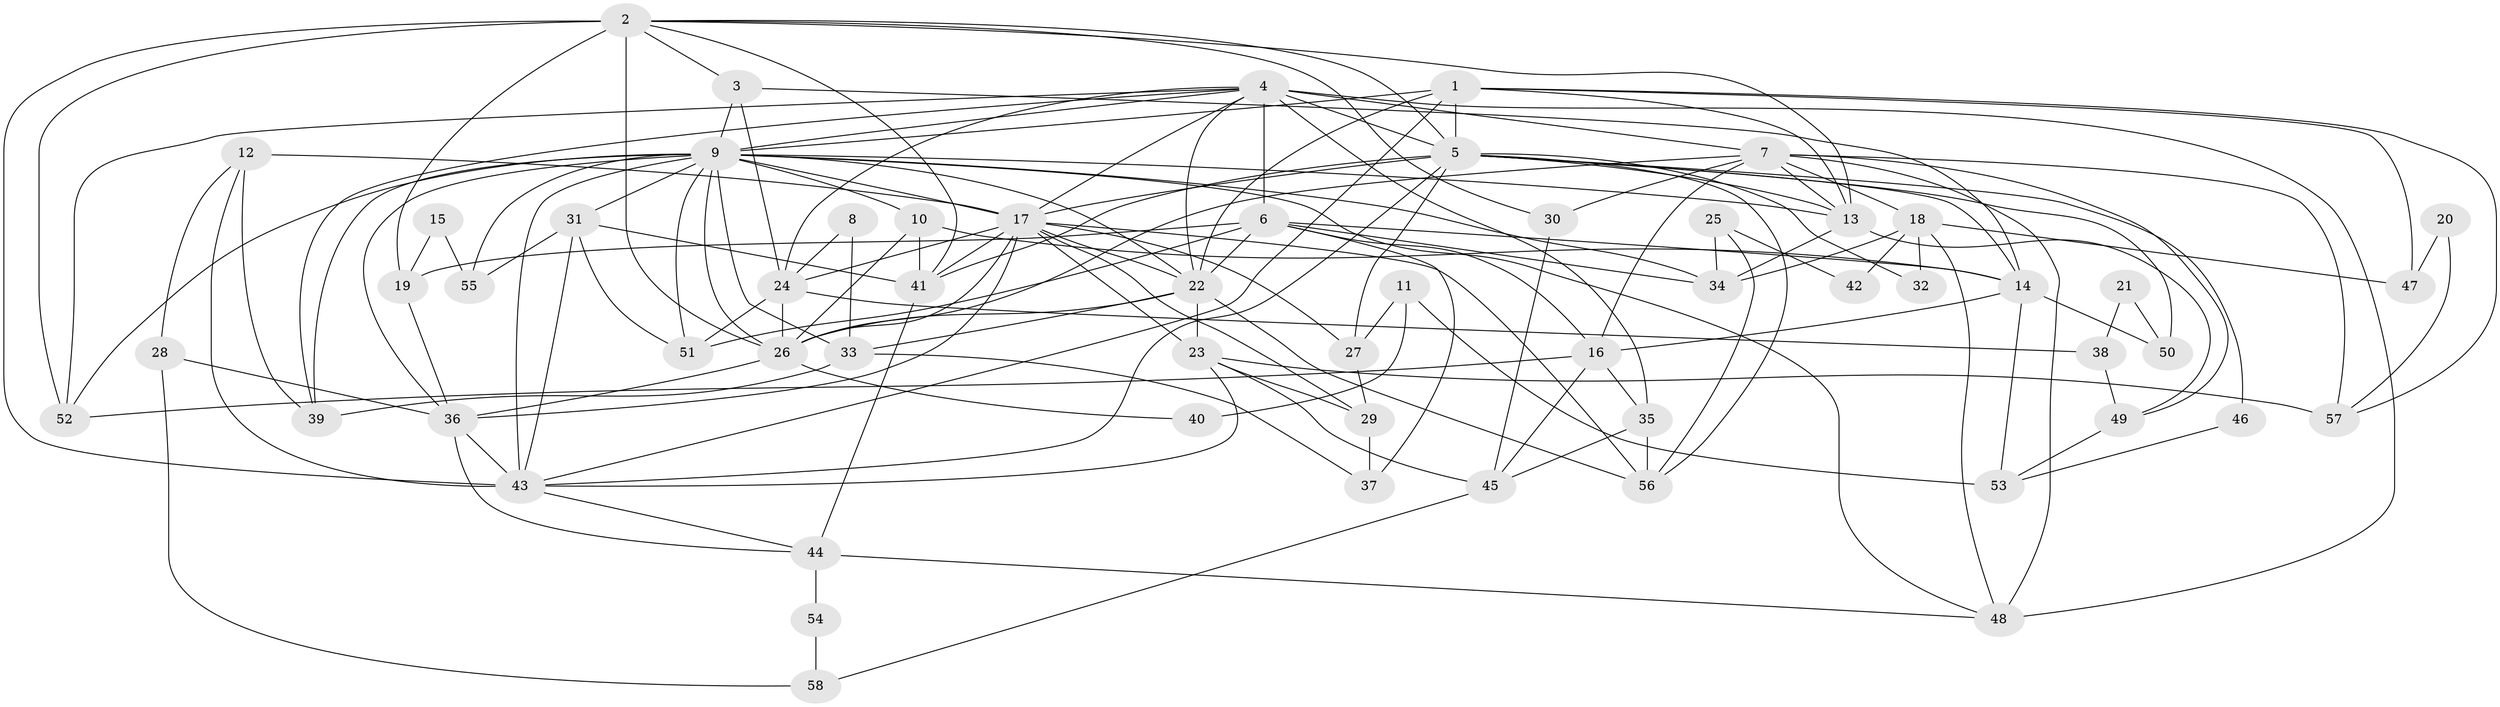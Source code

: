 // original degree distribution, {3: 0.2413793103448276, 5: 0.15517241379310345, 4: 0.3017241379310345, 2: 0.14655172413793102, 7: 0.05172413793103448, 8: 0.008620689655172414, 6: 0.09482758620689655}
// Generated by graph-tools (version 1.1) at 2025/36/03/09/25 02:36:11]
// undirected, 58 vertices, 151 edges
graph export_dot {
graph [start="1"]
  node [color=gray90,style=filled];
  1;
  2;
  3;
  4;
  5;
  6;
  7;
  8;
  9;
  10;
  11;
  12;
  13;
  14;
  15;
  16;
  17;
  18;
  19;
  20;
  21;
  22;
  23;
  24;
  25;
  26;
  27;
  28;
  29;
  30;
  31;
  32;
  33;
  34;
  35;
  36;
  37;
  38;
  39;
  40;
  41;
  42;
  43;
  44;
  45;
  46;
  47;
  48;
  49;
  50;
  51;
  52;
  53;
  54;
  55;
  56;
  57;
  58;
  1 -- 5 [weight=1.0];
  1 -- 9 [weight=1.0];
  1 -- 13 [weight=1.0];
  1 -- 22 [weight=1.0];
  1 -- 43 [weight=1.0];
  1 -- 47 [weight=1.0];
  1 -- 57 [weight=1.0];
  2 -- 3 [weight=1.0];
  2 -- 5 [weight=1.0];
  2 -- 13 [weight=2.0];
  2 -- 19 [weight=1.0];
  2 -- 26 [weight=1.0];
  2 -- 30 [weight=1.0];
  2 -- 41 [weight=1.0];
  2 -- 43 [weight=2.0];
  2 -- 52 [weight=3.0];
  3 -- 9 [weight=1.0];
  3 -- 14 [weight=1.0];
  3 -- 24 [weight=1.0];
  4 -- 5 [weight=2.0];
  4 -- 6 [weight=2.0];
  4 -- 7 [weight=1.0];
  4 -- 9 [weight=1.0];
  4 -- 17 [weight=1.0];
  4 -- 22 [weight=1.0];
  4 -- 24 [weight=1.0];
  4 -- 35 [weight=1.0];
  4 -- 39 [weight=1.0];
  4 -- 48 [weight=1.0];
  4 -- 52 [weight=1.0];
  5 -- 13 [weight=1.0];
  5 -- 14 [weight=1.0];
  5 -- 17 [weight=1.0];
  5 -- 27 [weight=1.0];
  5 -- 32 [weight=1.0];
  5 -- 41 [weight=1.0];
  5 -- 43 [weight=1.0];
  5 -- 46 [weight=1.0];
  5 -- 50 [weight=1.0];
  5 -- 56 [weight=1.0];
  6 -- 14 [weight=1.0];
  6 -- 16 [weight=2.0];
  6 -- 19 [weight=1.0];
  6 -- 22 [weight=1.0];
  6 -- 34 [weight=1.0];
  6 -- 37 [weight=1.0];
  6 -- 51 [weight=1.0];
  7 -- 13 [weight=1.0];
  7 -- 16 [weight=1.0];
  7 -- 18 [weight=1.0];
  7 -- 26 [weight=1.0];
  7 -- 30 [weight=2.0];
  7 -- 48 [weight=2.0];
  7 -- 49 [weight=1.0];
  7 -- 57 [weight=1.0];
  8 -- 24 [weight=1.0];
  8 -- 33 [weight=1.0];
  9 -- 10 [weight=1.0];
  9 -- 13 [weight=2.0];
  9 -- 17 [weight=3.0];
  9 -- 22 [weight=1.0];
  9 -- 26 [weight=2.0];
  9 -- 31 [weight=1.0];
  9 -- 33 [weight=1.0];
  9 -- 34 [weight=1.0];
  9 -- 36 [weight=2.0];
  9 -- 39 [weight=1.0];
  9 -- 43 [weight=2.0];
  9 -- 48 [weight=1.0];
  9 -- 51 [weight=1.0];
  9 -- 52 [weight=1.0];
  9 -- 55 [weight=1.0];
  10 -- 14 [weight=1.0];
  10 -- 26 [weight=1.0];
  10 -- 41 [weight=1.0];
  11 -- 27 [weight=1.0];
  11 -- 40 [weight=1.0];
  11 -- 53 [weight=1.0];
  12 -- 17 [weight=2.0];
  12 -- 28 [weight=1.0];
  12 -- 39 [weight=1.0];
  12 -- 43 [weight=1.0];
  13 -- 34 [weight=1.0];
  13 -- 49 [weight=1.0];
  14 -- 16 [weight=1.0];
  14 -- 50 [weight=1.0];
  14 -- 53 [weight=1.0];
  15 -- 19 [weight=1.0];
  15 -- 55 [weight=1.0];
  16 -- 35 [weight=1.0];
  16 -- 45 [weight=1.0];
  16 -- 52 [weight=1.0];
  17 -- 22 [weight=1.0];
  17 -- 23 [weight=1.0];
  17 -- 24 [weight=1.0];
  17 -- 26 [weight=1.0];
  17 -- 27 [weight=1.0];
  17 -- 29 [weight=1.0];
  17 -- 36 [weight=1.0];
  17 -- 41 [weight=1.0];
  17 -- 56 [weight=1.0];
  18 -- 32 [weight=1.0];
  18 -- 34 [weight=1.0];
  18 -- 42 [weight=1.0];
  18 -- 47 [weight=1.0];
  18 -- 48 [weight=1.0];
  19 -- 36 [weight=1.0];
  20 -- 47 [weight=1.0];
  20 -- 57 [weight=1.0];
  21 -- 38 [weight=1.0];
  21 -- 50 [weight=1.0];
  22 -- 23 [weight=1.0];
  22 -- 26 [weight=2.0];
  22 -- 33 [weight=1.0];
  22 -- 56 [weight=1.0];
  23 -- 29 [weight=1.0];
  23 -- 43 [weight=1.0];
  23 -- 45 [weight=1.0];
  23 -- 57 [weight=1.0];
  24 -- 26 [weight=1.0];
  24 -- 38 [weight=1.0];
  24 -- 51 [weight=1.0];
  25 -- 34 [weight=1.0];
  25 -- 42 [weight=1.0];
  25 -- 56 [weight=1.0];
  26 -- 36 [weight=1.0];
  26 -- 40 [weight=1.0];
  27 -- 29 [weight=1.0];
  28 -- 36 [weight=1.0];
  28 -- 58 [weight=1.0];
  29 -- 37 [weight=1.0];
  30 -- 45 [weight=2.0];
  31 -- 41 [weight=1.0];
  31 -- 43 [weight=1.0];
  31 -- 51 [weight=1.0];
  31 -- 55 [weight=1.0];
  33 -- 37 [weight=1.0];
  33 -- 39 [weight=2.0];
  35 -- 45 [weight=1.0];
  35 -- 56 [weight=1.0];
  36 -- 43 [weight=1.0];
  36 -- 44 [weight=1.0];
  38 -- 49 [weight=1.0];
  41 -- 44 [weight=1.0];
  43 -- 44 [weight=1.0];
  44 -- 48 [weight=1.0];
  44 -- 54 [weight=1.0];
  45 -- 58 [weight=1.0];
  46 -- 53 [weight=1.0];
  49 -- 53 [weight=1.0];
  54 -- 58 [weight=1.0];
}
